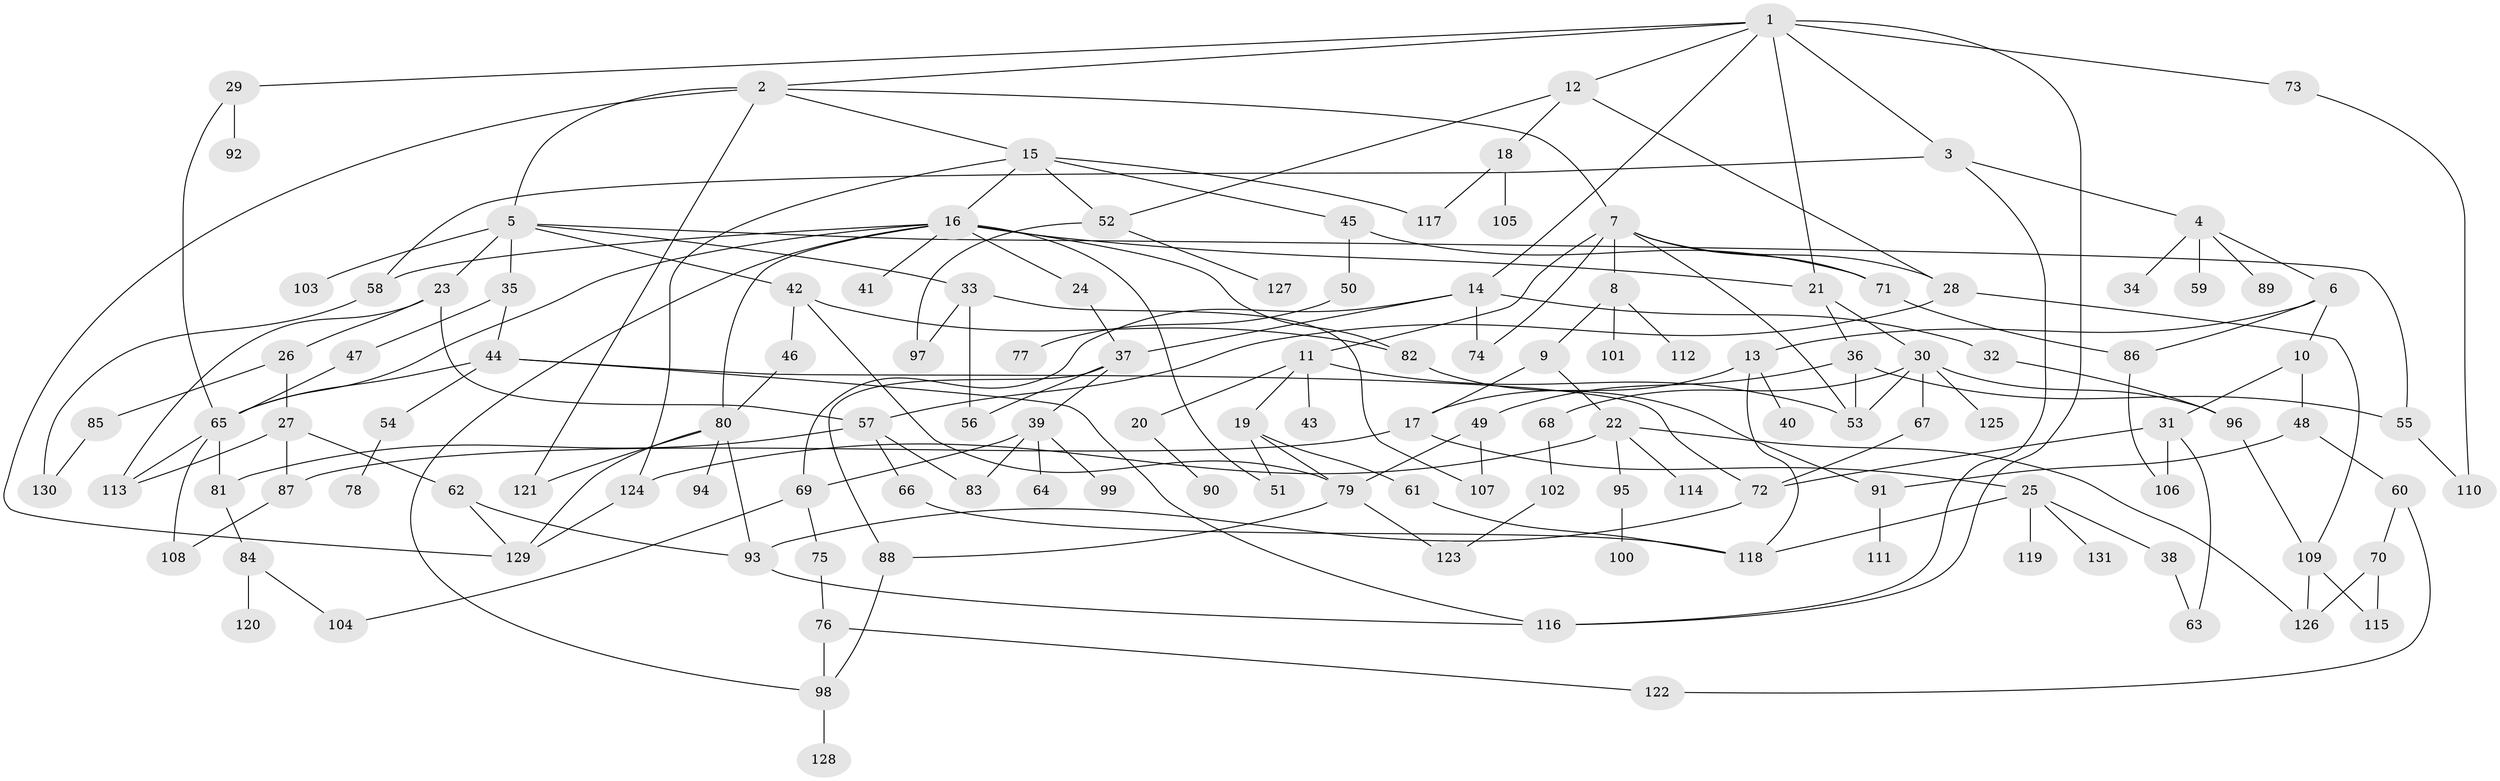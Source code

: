 // Generated by graph-tools (version 1.1) at 2025/13/03/09/25 04:13:30]
// undirected, 131 vertices, 194 edges
graph export_dot {
graph [start="1"]
  node [color=gray90,style=filled];
  1;
  2;
  3;
  4;
  5;
  6;
  7;
  8;
  9;
  10;
  11;
  12;
  13;
  14;
  15;
  16;
  17;
  18;
  19;
  20;
  21;
  22;
  23;
  24;
  25;
  26;
  27;
  28;
  29;
  30;
  31;
  32;
  33;
  34;
  35;
  36;
  37;
  38;
  39;
  40;
  41;
  42;
  43;
  44;
  45;
  46;
  47;
  48;
  49;
  50;
  51;
  52;
  53;
  54;
  55;
  56;
  57;
  58;
  59;
  60;
  61;
  62;
  63;
  64;
  65;
  66;
  67;
  68;
  69;
  70;
  71;
  72;
  73;
  74;
  75;
  76;
  77;
  78;
  79;
  80;
  81;
  82;
  83;
  84;
  85;
  86;
  87;
  88;
  89;
  90;
  91;
  92;
  93;
  94;
  95;
  96;
  97;
  98;
  99;
  100;
  101;
  102;
  103;
  104;
  105;
  106;
  107;
  108;
  109;
  110;
  111;
  112;
  113;
  114;
  115;
  116;
  117;
  118;
  119;
  120;
  121;
  122;
  123;
  124;
  125;
  126;
  127;
  128;
  129;
  130;
  131;
  1 -- 2;
  1 -- 3;
  1 -- 12;
  1 -- 14;
  1 -- 29;
  1 -- 73;
  1 -- 116;
  1 -- 21;
  2 -- 5;
  2 -- 7;
  2 -- 15;
  2 -- 129;
  2 -- 121;
  3 -- 4;
  3 -- 58;
  3 -- 116;
  4 -- 6;
  4 -- 34;
  4 -- 59;
  4 -- 89;
  5 -- 23;
  5 -- 33;
  5 -- 35;
  5 -- 42;
  5 -- 103;
  5 -- 55;
  6 -- 10;
  6 -- 13;
  6 -- 86;
  7 -- 8;
  7 -- 11;
  7 -- 71;
  7 -- 53;
  7 -- 28;
  7 -- 74;
  8 -- 9;
  8 -- 101;
  8 -- 112;
  9 -- 17;
  9 -- 22;
  10 -- 31;
  10 -- 48;
  11 -- 19;
  11 -- 20;
  11 -- 43;
  11 -- 53;
  12 -- 18;
  12 -- 28;
  12 -- 52;
  13 -- 40;
  13 -- 17;
  13 -- 118;
  14 -- 32;
  14 -- 37;
  14 -- 74;
  14 -- 69;
  15 -- 16;
  15 -- 45;
  15 -- 124;
  15 -- 117;
  15 -- 52;
  16 -- 21;
  16 -- 24;
  16 -- 41;
  16 -- 51;
  16 -- 58;
  16 -- 82;
  16 -- 80;
  16 -- 98;
  16 -- 65;
  17 -- 25;
  17 -- 87;
  18 -- 105;
  18 -- 117;
  19 -- 61;
  19 -- 51;
  19 -- 79;
  20 -- 90;
  21 -- 30;
  21 -- 36;
  22 -- 95;
  22 -- 114;
  22 -- 126;
  22 -- 124;
  23 -- 26;
  23 -- 57;
  23 -- 113;
  24 -- 37;
  25 -- 38;
  25 -- 119;
  25 -- 131;
  25 -- 118;
  26 -- 27;
  26 -- 85;
  27 -- 62;
  27 -- 87;
  27 -- 113;
  28 -- 109;
  28 -- 57;
  29 -- 92;
  29 -- 65;
  30 -- 53;
  30 -- 67;
  30 -- 68;
  30 -- 125;
  30 -- 96;
  31 -- 106;
  31 -- 72;
  31 -- 63;
  32 -- 96;
  33 -- 56;
  33 -- 97;
  33 -- 107;
  35 -- 44;
  35 -- 47;
  36 -- 49;
  36 -- 55;
  36 -- 53;
  37 -- 39;
  37 -- 56;
  37 -- 88;
  38 -- 63;
  39 -- 64;
  39 -- 69;
  39 -- 83;
  39 -- 99;
  42 -- 46;
  42 -- 79;
  42 -- 82;
  44 -- 54;
  44 -- 65;
  44 -- 72;
  44 -- 116;
  45 -- 50;
  45 -- 71;
  46 -- 80;
  47 -- 65;
  48 -- 60;
  48 -- 91;
  49 -- 107;
  49 -- 79;
  50 -- 77;
  52 -- 127;
  52 -- 97;
  54 -- 78;
  55 -- 110;
  57 -- 66;
  57 -- 81;
  57 -- 83;
  58 -- 130;
  60 -- 70;
  60 -- 122;
  61 -- 118;
  62 -- 93;
  62 -- 129;
  65 -- 108;
  65 -- 81;
  65 -- 113;
  66 -- 118;
  67 -- 72;
  68 -- 102;
  69 -- 75;
  69 -- 104;
  70 -- 115;
  70 -- 126;
  71 -- 86;
  72 -- 93;
  73 -- 110;
  75 -- 76;
  76 -- 98;
  76 -- 122;
  79 -- 88;
  79 -- 123;
  80 -- 93;
  80 -- 94;
  80 -- 121;
  80 -- 129;
  81 -- 84;
  82 -- 91;
  84 -- 120;
  84 -- 104;
  85 -- 130;
  86 -- 106;
  87 -- 108;
  88 -- 98;
  91 -- 111;
  93 -- 116;
  95 -- 100;
  96 -- 109;
  98 -- 128;
  102 -- 123;
  109 -- 115;
  109 -- 126;
  124 -- 129;
}
